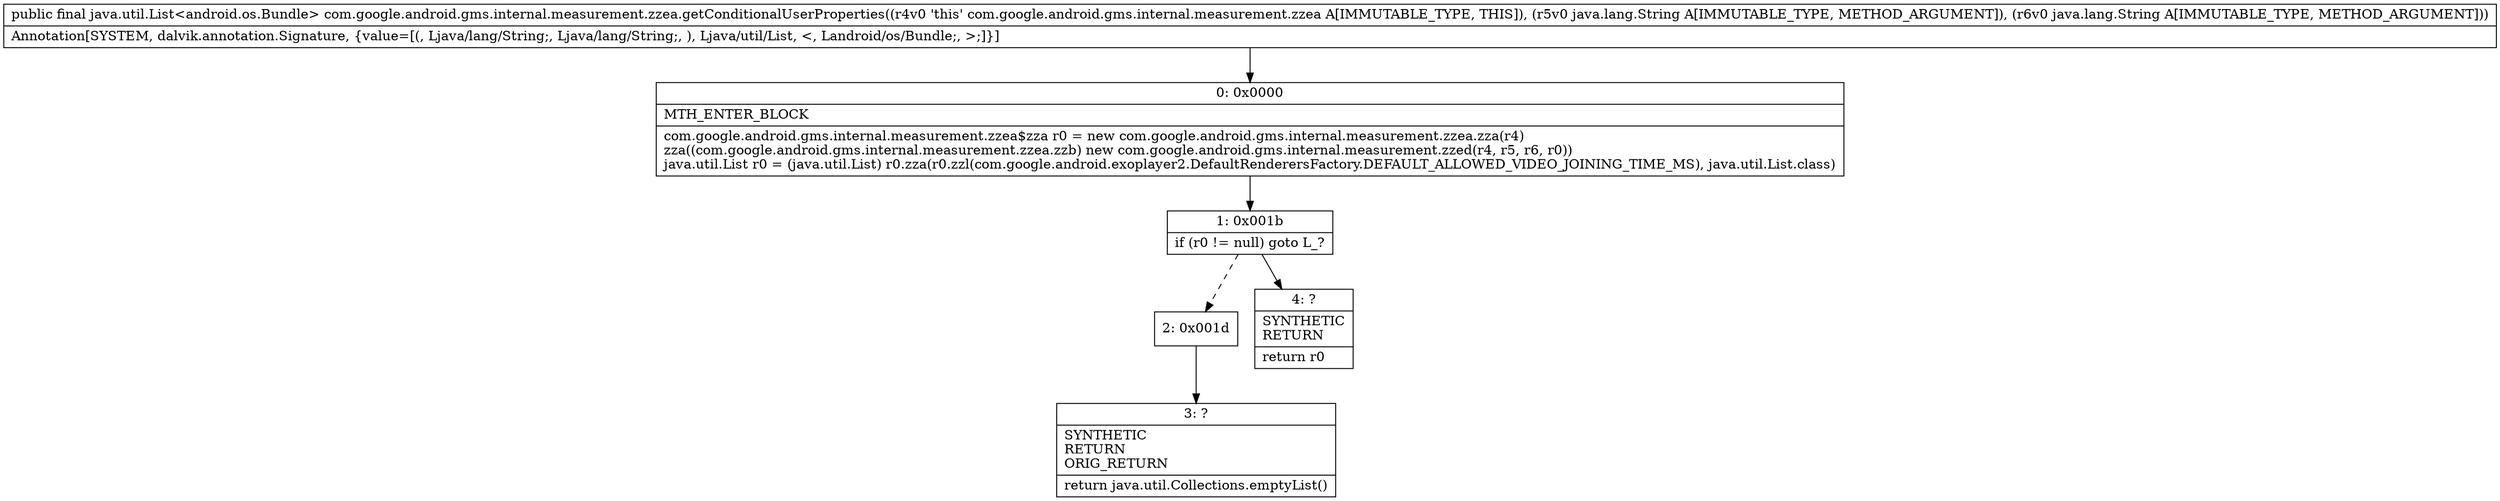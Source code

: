 digraph "CFG forcom.google.android.gms.internal.measurement.zzea.getConditionalUserProperties(Ljava\/lang\/String;Ljava\/lang\/String;)Ljava\/util\/List;" {
Node_0 [shape=record,label="{0\:\ 0x0000|MTH_ENTER_BLOCK\l|com.google.android.gms.internal.measurement.zzea$zza r0 = new com.google.android.gms.internal.measurement.zzea.zza(r4)\lzza((com.google.android.gms.internal.measurement.zzea.zzb) new com.google.android.gms.internal.measurement.zzed(r4, r5, r6, r0))\ljava.util.List r0 = (java.util.List) r0.zza(r0.zzl(com.google.android.exoplayer2.DefaultRenderersFactory.DEFAULT_ALLOWED_VIDEO_JOINING_TIME_MS), java.util.List.class)\l}"];
Node_1 [shape=record,label="{1\:\ 0x001b|if (r0 != null) goto L_?\l}"];
Node_2 [shape=record,label="{2\:\ 0x001d}"];
Node_3 [shape=record,label="{3\:\ ?|SYNTHETIC\lRETURN\lORIG_RETURN\l|return java.util.Collections.emptyList()\l}"];
Node_4 [shape=record,label="{4\:\ ?|SYNTHETIC\lRETURN\l|return r0\l}"];
MethodNode[shape=record,label="{public final java.util.List\<android.os.Bundle\> com.google.android.gms.internal.measurement.zzea.getConditionalUserProperties((r4v0 'this' com.google.android.gms.internal.measurement.zzea A[IMMUTABLE_TYPE, THIS]), (r5v0 java.lang.String A[IMMUTABLE_TYPE, METHOD_ARGUMENT]), (r6v0 java.lang.String A[IMMUTABLE_TYPE, METHOD_ARGUMENT]))  | Annotation[SYSTEM, dalvik.annotation.Signature, \{value=[(, Ljava\/lang\/String;, Ljava\/lang\/String;, ), Ljava\/util\/List, \<, Landroid\/os\/Bundle;, \>;]\}]\l}"];
MethodNode -> Node_0;
Node_0 -> Node_1;
Node_1 -> Node_2[style=dashed];
Node_1 -> Node_4;
Node_2 -> Node_3;
}

